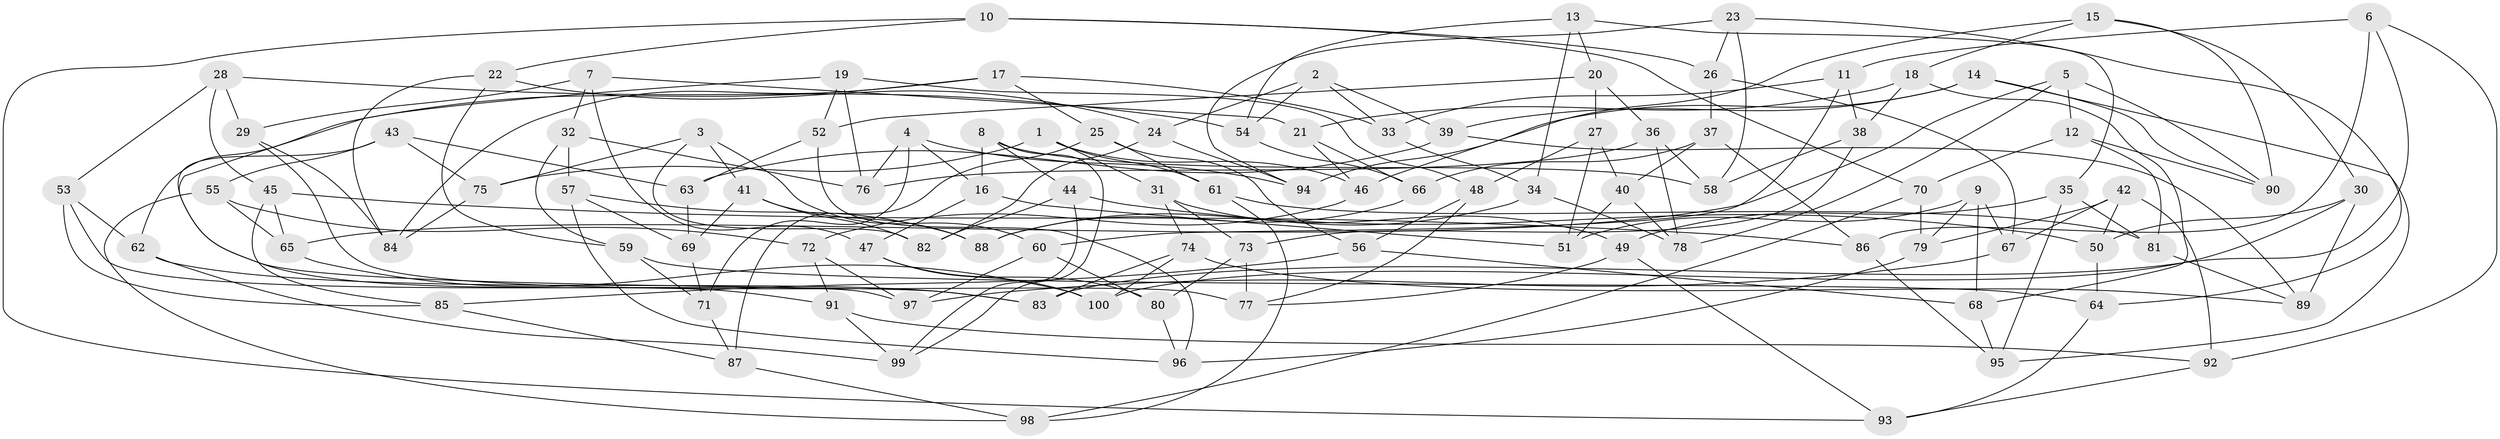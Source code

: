 // Generated by graph-tools (version 1.1) at 2025/11/02/21/25 10:11:16]
// undirected, 100 vertices, 200 edges
graph export_dot {
graph [start="1"]
  node [color=gray90,style=filled];
  1;
  2;
  3;
  4;
  5;
  6;
  7;
  8;
  9;
  10;
  11;
  12;
  13;
  14;
  15;
  16;
  17;
  18;
  19;
  20;
  21;
  22;
  23;
  24;
  25;
  26;
  27;
  28;
  29;
  30;
  31;
  32;
  33;
  34;
  35;
  36;
  37;
  38;
  39;
  40;
  41;
  42;
  43;
  44;
  45;
  46;
  47;
  48;
  49;
  50;
  51;
  52;
  53;
  54;
  55;
  56;
  57;
  58;
  59;
  60;
  61;
  62;
  63;
  64;
  65;
  66;
  67;
  68;
  69;
  70;
  71;
  72;
  73;
  74;
  75;
  76;
  77;
  78;
  79;
  80;
  81;
  82;
  83;
  84;
  85;
  86;
  87;
  88;
  89;
  90;
  91;
  92;
  93;
  94;
  95;
  96;
  97;
  98;
  99;
  100;
  1 -- 61;
  1 -- 46;
  1 -- 75;
  1 -- 31;
  2 -- 33;
  2 -- 24;
  2 -- 39;
  2 -- 54;
  3 -- 75;
  3 -- 82;
  3 -- 41;
  3 -- 60;
  4 -- 76;
  4 -- 16;
  4 -- 94;
  4 -- 71;
  5 -- 12;
  5 -- 90;
  5 -- 78;
  5 -- 65;
  6 -- 11;
  6 -- 86;
  6 -- 92;
  6 -- 83;
  7 -- 29;
  7 -- 47;
  7 -- 32;
  7 -- 21;
  8 -- 58;
  8 -- 44;
  8 -- 16;
  8 -- 99;
  9 -- 67;
  9 -- 68;
  9 -- 51;
  9 -- 79;
  10 -- 26;
  10 -- 70;
  10 -- 93;
  10 -- 22;
  11 -- 60;
  11 -- 38;
  11 -- 33;
  12 -- 81;
  12 -- 70;
  12 -- 90;
  13 -- 35;
  13 -- 54;
  13 -- 34;
  13 -- 20;
  14 -- 95;
  14 -- 39;
  14 -- 94;
  14 -- 90;
  15 -- 90;
  15 -- 30;
  15 -- 18;
  15 -- 46;
  16 -- 51;
  16 -- 47;
  17 -- 25;
  17 -- 84;
  17 -- 33;
  17 -- 62;
  18 -- 68;
  18 -- 38;
  18 -- 21;
  19 -- 83;
  19 -- 48;
  19 -- 76;
  19 -- 52;
  20 -- 36;
  20 -- 52;
  20 -- 27;
  21 -- 46;
  21 -- 66;
  22 -- 84;
  22 -- 24;
  22 -- 59;
  23 -- 58;
  23 -- 64;
  23 -- 26;
  23 -- 94;
  24 -- 82;
  24 -- 94;
  25 -- 61;
  25 -- 56;
  25 -- 87;
  26 -- 37;
  26 -- 67;
  27 -- 48;
  27 -- 40;
  27 -- 51;
  28 -- 45;
  28 -- 53;
  28 -- 29;
  28 -- 54;
  29 -- 77;
  29 -- 84;
  30 -- 50;
  30 -- 100;
  30 -- 89;
  31 -- 74;
  31 -- 49;
  31 -- 73;
  32 -- 76;
  32 -- 59;
  32 -- 57;
  33 -- 34;
  34 -- 78;
  34 -- 88;
  35 -- 95;
  35 -- 81;
  35 -- 49;
  36 -- 76;
  36 -- 58;
  36 -- 78;
  37 -- 86;
  37 -- 40;
  37 -- 66;
  38 -- 73;
  38 -- 58;
  39 -- 63;
  39 -- 89;
  40 -- 51;
  40 -- 78;
  41 -- 82;
  41 -- 88;
  41 -- 69;
  42 -- 79;
  42 -- 67;
  42 -- 92;
  42 -- 50;
  43 -- 63;
  43 -- 55;
  43 -- 75;
  43 -- 91;
  44 -- 99;
  44 -- 50;
  44 -- 82;
  45 -- 65;
  45 -- 86;
  45 -- 85;
  46 -- 72;
  47 -- 100;
  47 -- 80;
  48 -- 77;
  48 -- 56;
  49 -- 93;
  49 -- 77;
  50 -- 64;
  52 -- 63;
  52 -- 96;
  53 -- 97;
  53 -- 85;
  53 -- 62;
  54 -- 66;
  55 -- 98;
  55 -- 65;
  55 -- 72;
  56 -- 68;
  56 -- 85;
  57 -- 88;
  57 -- 96;
  57 -- 69;
  59 -- 64;
  59 -- 71;
  60 -- 97;
  60 -- 80;
  61 -- 81;
  61 -- 98;
  62 -- 83;
  62 -- 99;
  63 -- 69;
  64 -- 93;
  65 -- 100;
  66 -- 88;
  67 -- 97;
  68 -- 95;
  69 -- 71;
  70 -- 79;
  70 -- 98;
  71 -- 87;
  72 -- 97;
  72 -- 91;
  73 -- 77;
  73 -- 80;
  74 -- 100;
  74 -- 89;
  74 -- 83;
  75 -- 84;
  79 -- 96;
  80 -- 96;
  81 -- 89;
  85 -- 87;
  86 -- 95;
  87 -- 98;
  91 -- 92;
  91 -- 99;
  92 -- 93;
}
